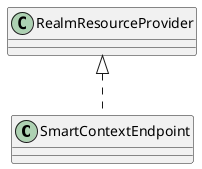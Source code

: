 @startuml
skinparam classAttributeIconSize 0
class SmartContextEndpoint {}
RealmResourceProvider <|.. SmartContextEndpoint
@enduml